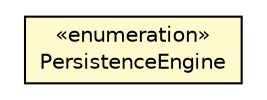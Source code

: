 #!/usr/local/bin/dot
#
# Class diagram 
# Generated by UMLGraph version 5.1 (http://www.umlgraph.org/)
#

digraph G {
	edge [fontname="Helvetica",fontsize=10,labelfontname="Helvetica",labelfontsize=10];
	node [fontname="Helvetica",fontsize=10,shape=plaintext];
	nodesep=0.25;
	ranksep=0.5;
	// pt.ist.fenixframework.project.persistence.PersistenceInfo.PersistenceEngine
	c24042 [label=<<table title="pt.ist.fenixframework.project.persistence.PersistenceInfo.PersistenceEngine" border="0" cellborder="1" cellspacing="0" cellpadding="2" port="p" bgcolor="lemonChiffon" href="./PersistenceInfo.PersistenceEngine.html">
		<tr><td><table border="0" cellspacing="0" cellpadding="1">
<tr><td align="center" balign="center"> &#171;enumeration&#187; </td></tr>
<tr><td align="center" balign="center"> PersistenceEngine </td></tr>
		</table></td></tr>
		</table>>, fontname="Helvetica", fontcolor="black", fontsize=10.0];
}

